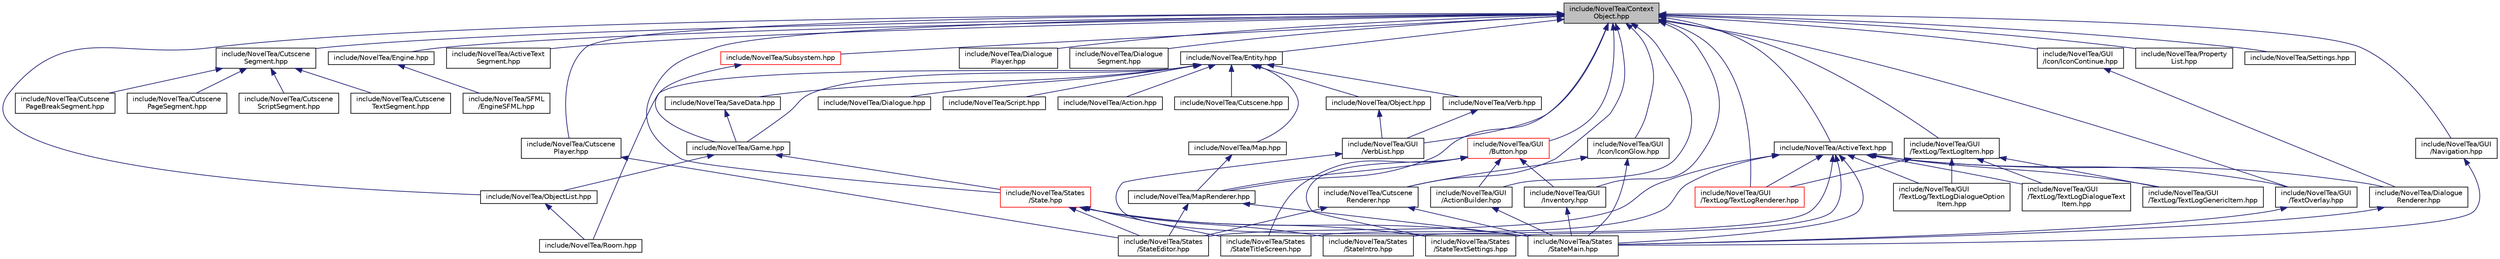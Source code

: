 digraph "include/NovelTea/ContextObject.hpp"
{
 // LATEX_PDF_SIZE
  bgcolor="transparent";
  edge [fontname="Helvetica",fontsize="10",labelfontname="Helvetica",labelfontsize="10"];
  node [fontname="Helvetica",fontsize="10",shape=record];
  Node1 [label="include/NovelTea/Context\lObject.hpp",height=0.2,width=0.4,color="black", fillcolor="grey75", style="filled", fontcolor="black",tooltip=" "];
  Node1 -> Node2 [dir="back",color="midnightblue",fontsize="10",style="solid",fontname="Helvetica"];
  Node2 [label="include/NovelTea/ActiveText.hpp",height=0.2,width=0.4,color="black",URL="$_active_text_8hpp.htm",tooltip=" "];
  Node2 -> Node3 [dir="back",color="midnightblue",fontsize="10",style="solid",fontname="Helvetica"];
  Node3 [label="include/NovelTea/Dialogue\lRenderer.hpp",height=0.2,width=0.4,color="black",URL="$_dialogue_renderer_8hpp.htm",tooltip=" "];
  Node3 -> Node4 [dir="back",color="midnightblue",fontsize="10",style="solid",fontname="Helvetica"];
  Node4 [label="include/NovelTea/States\l/StateMain.hpp",height=0.2,width=0.4,color="black",URL="$_state_main_8hpp.htm",tooltip=" "];
  Node2 -> Node5 [dir="back",color="midnightblue",fontsize="10",style="solid",fontname="Helvetica"];
  Node5 [label="include/NovelTea/GUI\l/TextLog/TextLogDialogueOption\lItem.hpp",height=0.2,width=0.4,color="black",URL="$_text_log_dialogue_option_item_8hpp.htm",tooltip=" "];
  Node2 -> Node6 [dir="back",color="midnightblue",fontsize="10",style="solid",fontname="Helvetica"];
  Node6 [label="include/NovelTea/GUI\l/TextLog/TextLogDialogueText\lItem.hpp",height=0.2,width=0.4,color="black",URL="$_text_log_dialogue_text_item_8hpp.htm",tooltip=" "];
  Node2 -> Node7 [dir="back",color="midnightblue",fontsize="10",style="solid",fontname="Helvetica"];
  Node7 [label="include/NovelTea/GUI\l/TextLog/TextLogGenericItem.hpp",height=0.2,width=0.4,color="black",URL="$_text_log_generic_item_8hpp.htm",tooltip=" "];
  Node2 -> Node8 [dir="back",color="midnightblue",fontsize="10",style="solid",fontname="Helvetica"];
  Node8 [label="include/NovelTea/GUI\l/TextLog/TextLogRenderer.hpp",height=0.2,width=0.4,color="red",URL="$_text_log_renderer_8hpp.htm",tooltip=" "];
  Node2 -> Node10 [dir="back",color="midnightblue",fontsize="10",style="solid",fontname="Helvetica"];
  Node10 [label="include/NovelTea/GUI\l/TextOverlay.hpp",height=0.2,width=0.4,color="black",URL="$_text_overlay_8hpp.htm",tooltip=" "];
  Node10 -> Node4 [dir="back",color="midnightblue",fontsize="10",style="solid",fontname="Helvetica"];
  Node2 -> Node11 [dir="back",color="midnightblue",fontsize="10",style="solid",fontname="Helvetica"];
  Node11 [label="include/NovelTea/States\l/StateEditor.hpp",height=0.2,width=0.4,color="black",URL="$_state_editor_8hpp.htm",tooltip=" "];
  Node2 -> Node12 [dir="back",color="midnightblue",fontsize="10",style="solid",fontname="Helvetica"];
  Node12 [label="include/NovelTea/States\l/StateIntro.hpp",height=0.2,width=0.4,color="black",URL="$_state_intro_8hpp.htm",tooltip=" "];
  Node2 -> Node4 [dir="back",color="midnightblue",fontsize="10",style="solid",fontname="Helvetica"];
  Node2 -> Node13 [dir="back",color="midnightblue",fontsize="10",style="solid",fontname="Helvetica"];
  Node13 [label="include/NovelTea/States\l/StateTextSettings.hpp",height=0.2,width=0.4,color="black",URL="$_state_text_settings_8hpp.htm",tooltip=" "];
  Node2 -> Node14 [dir="back",color="midnightblue",fontsize="10",style="solid",fontname="Helvetica"];
  Node14 [label="include/NovelTea/States\l/StateTitleScreen.hpp",height=0.2,width=0.4,color="black",URL="$_state_title_screen_8hpp.htm",tooltip=" "];
  Node1 -> Node15 [dir="back",color="midnightblue",fontsize="10",style="solid",fontname="Helvetica"];
  Node15 [label="include/NovelTea/ActiveText\lSegment.hpp",height=0.2,width=0.4,color="black",URL="$_active_text_segment_8hpp.htm",tooltip=" "];
  Node1 -> Node16 [dir="back",color="midnightblue",fontsize="10",style="solid",fontname="Helvetica"];
  Node16 [label="include/NovelTea/Cutscene\lPlayer.hpp",height=0.2,width=0.4,color="black",URL="$_cutscene_player_8hpp.htm",tooltip=" "];
  Node16 -> Node11 [dir="back",color="midnightblue",fontsize="10",style="solid",fontname="Helvetica"];
  Node1 -> Node17 [dir="back",color="midnightblue",fontsize="10",style="solid",fontname="Helvetica"];
  Node17 [label="include/NovelTea/Cutscene\lRenderer.hpp",height=0.2,width=0.4,color="black",URL="$_cutscene_renderer_8hpp.htm",tooltip=" "];
  Node17 -> Node11 [dir="back",color="midnightblue",fontsize="10",style="solid",fontname="Helvetica"];
  Node17 -> Node4 [dir="back",color="midnightblue",fontsize="10",style="solid",fontname="Helvetica"];
  Node1 -> Node18 [dir="back",color="midnightblue",fontsize="10",style="solid",fontname="Helvetica"];
  Node18 [label="include/NovelTea/Cutscene\lSegment.hpp",height=0.2,width=0.4,color="black",URL="$_cutscene_segment_8hpp.htm",tooltip=" "];
  Node18 -> Node19 [dir="back",color="midnightblue",fontsize="10",style="solid",fontname="Helvetica"];
  Node19 [label="include/NovelTea/Cutscene\lPageBreakSegment.hpp",height=0.2,width=0.4,color="black",URL="$_cutscene_page_break_segment_8hpp.htm",tooltip=" "];
  Node18 -> Node20 [dir="back",color="midnightblue",fontsize="10",style="solid",fontname="Helvetica"];
  Node20 [label="include/NovelTea/Cutscene\lPageSegment.hpp",height=0.2,width=0.4,color="black",URL="$_cutscene_page_segment_8hpp.htm",tooltip=" "];
  Node18 -> Node21 [dir="back",color="midnightblue",fontsize="10",style="solid",fontname="Helvetica"];
  Node21 [label="include/NovelTea/Cutscene\lScriptSegment.hpp",height=0.2,width=0.4,color="black",URL="$_cutscene_script_segment_8hpp.htm",tooltip=" "];
  Node18 -> Node22 [dir="back",color="midnightblue",fontsize="10",style="solid",fontname="Helvetica"];
  Node22 [label="include/NovelTea/Cutscene\lTextSegment.hpp",height=0.2,width=0.4,color="black",URL="$_cutscene_text_segment_8hpp.htm",tooltip=" "];
  Node1 -> Node23 [dir="back",color="midnightblue",fontsize="10",style="solid",fontname="Helvetica"];
  Node23 [label="include/NovelTea/Dialogue\lPlayer.hpp",height=0.2,width=0.4,color="black",URL="$_dialogue_player_8hpp.htm",tooltip=" "];
  Node1 -> Node24 [dir="back",color="midnightblue",fontsize="10",style="solid",fontname="Helvetica"];
  Node24 [label="include/NovelTea/Dialogue\lSegment.hpp",height=0.2,width=0.4,color="black",URL="$_dialogue_segment_8hpp.htm",tooltip=" "];
  Node1 -> Node25 [dir="back",color="midnightblue",fontsize="10",style="solid",fontname="Helvetica"];
  Node25 [label="include/NovelTea/Engine.hpp",height=0.2,width=0.4,color="black",URL="$_engine_8hpp.htm",tooltip=" "];
  Node25 -> Node26 [dir="back",color="midnightblue",fontsize="10",style="solid",fontname="Helvetica"];
  Node26 [label="include/NovelTea/SFML\l/EngineSFML.hpp",height=0.2,width=0.4,color="black",URL="$_engine_s_f_m_l_8hpp.htm",tooltip=" "];
  Node1 -> Node27 [dir="back",color="midnightblue",fontsize="10",style="solid",fontname="Helvetica"];
  Node27 [label="include/NovelTea/Entity.hpp",height=0.2,width=0.4,color="black",URL="$_entity_8hpp.htm",tooltip=" "];
  Node27 -> Node28 [dir="back",color="midnightblue",fontsize="10",style="solid",fontname="Helvetica"];
  Node28 [label="include/NovelTea/Action.hpp",height=0.2,width=0.4,color="black",URL="$_action_8hpp.htm",tooltip=" "];
  Node27 -> Node29 [dir="back",color="midnightblue",fontsize="10",style="solid",fontname="Helvetica"];
  Node29 [label="include/NovelTea/Cutscene.hpp",height=0.2,width=0.4,color="black",URL="$_cutscene_8hpp.htm",tooltip=" "];
  Node27 -> Node30 [dir="back",color="midnightblue",fontsize="10",style="solid",fontname="Helvetica"];
  Node30 [label="include/NovelTea/Dialogue.hpp",height=0.2,width=0.4,color="black",URL="$_dialogue_8hpp.htm",tooltip=" "];
  Node27 -> Node31 [dir="back",color="midnightblue",fontsize="10",style="solid",fontname="Helvetica"];
  Node31 [label="include/NovelTea/Game.hpp",height=0.2,width=0.4,color="black",URL="$_game_8hpp.htm",tooltip=" "];
  Node31 -> Node32 [dir="back",color="midnightblue",fontsize="10",style="solid",fontname="Helvetica"];
  Node32 [label="include/NovelTea/ObjectList.hpp",height=0.2,width=0.4,color="black",URL="$_object_list_8hpp.htm",tooltip=" "];
  Node32 -> Node33 [dir="back",color="midnightblue",fontsize="10",style="solid",fontname="Helvetica"];
  Node33 [label="include/NovelTea/Room.hpp",height=0.2,width=0.4,color="black",URL="$_room_8hpp.htm",tooltip=" "];
  Node31 -> Node34 [dir="back",color="midnightblue",fontsize="10",style="solid",fontname="Helvetica"];
  Node34 [label="include/NovelTea/States\l/State.hpp",height=0.2,width=0.4,color="red",URL="$_state_8hpp.htm",tooltip=" "];
  Node34 -> Node11 [dir="back",color="midnightblue",fontsize="10",style="solid",fontname="Helvetica"];
  Node34 -> Node12 [dir="back",color="midnightblue",fontsize="10",style="solid",fontname="Helvetica"];
  Node34 -> Node4 [dir="back",color="midnightblue",fontsize="10",style="solid",fontname="Helvetica"];
  Node34 -> Node13 [dir="back",color="midnightblue",fontsize="10",style="solid",fontname="Helvetica"];
  Node34 -> Node14 [dir="back",color="midnightblue",fontsize="10",style="solid",fontname="Helvetica"];
  Node27 -> Node38 [dir="back",color="midnightblue",fontsize="10",style="solid",fontname="Helvetica"];
  Node38 [label="include/NovelTea/Map.hpp",height=0.2,width=0.4,color="black",URL="$_map_8hpp.htm",tooltip=" "];
  Node38 -> Node39 [dir="back",color="midnightblue",fontsize="10",style="solid",fontname="Helvetica"];
  Node39 [label="include/NovelTea/MapRenderer.hpp",height=0.2,width=0.4,color="black",URL="$_map_renderer_8hpp.htm",tooltip=" "];
  Node39 -> Node11 [dir="back",color="midnightblue",fontsize="10",style="solid",fontname="Helvetica"];
  Node39 -> Node4 [dir="back",color="midnightblue",fontsize="10",style="solid",fontname="Helvetica"];
  Node27 -> Node40 [dir="back",color="midnightblue",fontsize="10",style="solid",fontname="Helvetica"];
  Node40 [label="include/NovelTea/Object.hpp",height=0.2,width=0.4,color="black",URL="$_object_8hpp.htm",tooltip=" "];
  Node40 -> Node41 [dir="back",color="midnightblue",fontsize="10",style="solid",fontname="Helvetica"];
  Node41 [label="include/NovelTea/GUI\l/VerbList.hpp",height=0.2,width=0.4,color="black",URL="$_verb_list_8hpp.htm",tooltip=" "];
  Node41 -> Node4 [dir="back",color="midnightblue",fontsize="10",style="solid",fontname="Helvetica"];
  Node27 -> Node33 [dir="back",color="midnightblue",fontsize="10",style="solid",fontname="Helvetica"];
  Node27 -> Node42 [dir="back",color="midnightblue",fontsize="10",style="solid",fontname="Helvetica"];
  Node42 [label="include/NovelTea/SaveData.hpp",height=0.2,width=0.4,color="black",URL="$_save_data_8hpp.htm",tooltip=" "];
  Node42 -> Node31 [dir="back",color="midnightblue",fontsize="10",style="solid",fontname="Helvetica"];
  Node27 -> Node43 [dir="back",color="midnightblue",fontsize="10",style="solid",fontname="Helvetica"];
  Node43 [label="include/NovelTea/Script.hpp",height=0.2,width=0.4,color="black",URL="$_script_8hpp.htm",tooltip=" "];
  Node27 -> Node44 [dir="back",color="midnightblue",fontsize="10",style="solid",fontname="Helvetica"];
  Node44 [label="include/NovelTea/Verb.hpp",height=0.2,width=0.4,color="black",URL="$_verb_8hpp.htm",tooltip=" "];
  Node44 -> Node41 [dir="back",color="midnightblue",fontsize="10",style="solid",fontname="Helvetica"];
  Node1 -> Node45 [dir="back",color="midnightblue",fontsize="10",style="solid",fontname="Helvetica"];
  Node45 [label="include/NovelTea/GUI\l/ActionBuilder.hpp",height=0.2,width=0.4,color="black",URL="$_action_builder_8hpp.htm",tooltip=" "];
  Node45 -> Node4 [dir="back",color="midnightblue",fontsize="10",style="solid",fontname="Helvetica"];
  Node1 -> Node46 [dir="back",color="midnightblue",fontsize="10",style="solid",fontname="Helvetica"];
  Node46 [label="include/NovelTea/GUI\l/Button.hpp",height=0.2,width=0.4,color="red",URL="$_button_8hpp.htm",tooltip=" "];
  Node46 -> Node45 [dir="back",color="midnightblue",fontsize="10",style="solid",fontname="Helvetica"];
  Node46 -> Node47 [dir="back",color="midnightblue",fontsize="10",style="solid",fontname="Helvetica"];
  Node47 [label="include/NovelTea/GUI\l/Inventory.hpp",height=0.2,width=0.4,color="black",URL="$_inventory_8hpp.htm",tooltip=" "];
  Node47 -> Node4 [dir="back",color="midnightblue",fontsize="10",style="solid",fontname="Helvetica"];
  Node46 -> Node39 [dir="back",color="midnightblue",fontsize="10",style="solid",fontname="Helvetica"];
  Node46 -> Node13 [dir="back",color="midnightblue",fontsize="10",style="solid",fontname="Helvetica"];
  Node46 -> Node14 [dir="back",color="midnightblue",fontsize="10",style="solid",fontname="Helvetica"];
  Node1 -> Node49 [dir="back",color="midnightblue",fontsize="10",style="solid",fontname="Helvetica"];
  Node49 [label="include/NovelTea/GUI\l/Icon/IconContinue.hpp",height=0.2,width=0.4,color="black",URL="$_icon_continue_8hpp.htm",tooltip=" "];
  Node49 -> Node3 [dir="back",color="midnightblue",fontsize="10",style="solid",fontname="Helvetica"];
  Node1 -> Node50 [dir="back",color="midnightblue",fontsize="10",style="solid",fontname="Helvetica"];
  Node50 [label="include/NovelTea/GUI\l/Icon/IconGlow.hpp",height=0.2,width=0.4,color="black",URL="$_icon_glow_8hpp.htm",tooltip=" "];
  Node50 -> Node17 [dir="back",color="midnightblue",fontsize="10",style="solid",fontname="Helvetica"];
  Node50 -> Node4 [dir="back",color="midnightblue",fontsize="10",style="solid",fontname="Helvetica"];
  Node1 -> Node47 [dir="back",color="midnightblue",fontsize="10",style="solid",fontname="Helvetica"];
  Node1 -> Node51 [dir="back",color="midnightblue",fontsize="10",style="solid",fontname="Helvetica"];
  Node51 [label="include/NovelTea/GUI\l/Navigation.hpp",height=0.2,width=0.4,color="black",URL="$_navigation_8hpp.htm",tooltip=" "];
  Node51 -> Node4 [dir="back",color="midnightblue",fontsize="10",style="solid",fontname="Helvetica"];
  Node1 -> Node52 [dir="back",color="midnightblue",fontsize="10",style="solid",fontname="Helvetica"];
  Node52 [label="include/NovelTea/GUI\l/TextLog/TextLogItem.hpp",height=0.2,width=0.4,color="black",URL="$_text_log_item_8hpp.htm",tooltip=" "];
  Node52 -> Node5 [dir="back",color="midnightblue",fontsize="10",style="solid",fontname="Helvetica"];
  Node52 -> Node6 [dir="back",color="midnightblue",fontsize="10",style="solid",fontname="Helvetica"];
  Node52 -> Node7 [dir="back",color="midnightblue",fontsize="10",style="solid",fontname="Helvetica"];
  Node52 -> Node8 [dir="back",color="midnightblue",fontsize="10",style="solid",fontname="Helvetica"];
  Node1 -> Node8 [dir="back",color="midnightblue",fontsize="10",style="solid",fontname="Helvetica"];
  Node1 -> Node10 [dir="back",color="midnightblue",fontsize="10",style="solid",fontname="Helvetica"];
  Node1 -> Node41 [dir="back",color="midnightblue",fontsize="10",style="solid",fontname="Helvetica"];
  Node1 -> Node39 [dir="back",color="midnightblue",fontsize="10",style="solid",fontname="Helvetica"];
  Node1 -> Node32 [dir="back",color="midnightblue",fontsize="10",style="solid",fontname="Helvetica"];
  Node1 -> Node53 [dir="back",color="midnightblue",fontsize="10",style="solid",fontname="Helvetica"];
  Node53 [label="include/NovelTea/Property\lList.hpp",height=0.2,width=0.4,color="black",URL="$_property_list_8hpp.htm",tooltip=" "];
  Node1 -> Node54 [dir="back",color="midnightblue",fontsize="10",style="solid",fontname="Helvetica"];
  Node54 [label="include/NovelTea/Settings.hpp",height=0.2,width=0.4,color="black",URL="$_settings_8hpp.htm",tooltip=" "];
  Node1 -> Node34 [dir="back",color="midnightblue",fontsize="10",style="solid",fontname="Helvetica"];
  Node1 -> Node55 [dir="back",color="midnightblue",fontsize="10",style="solid",fontname="Helvetica"];
  Node55 [label="include/NovelTea/Subsystem.hpp",height=0.2,width=0.4,color="red",URL="$_subsystem_8hpp.htm",tooltip=" "];
  Node55 -> Node31 [dir="back",color="midnightblue",fontsize="10",style="solid",fontname="Helvetica"];
}
